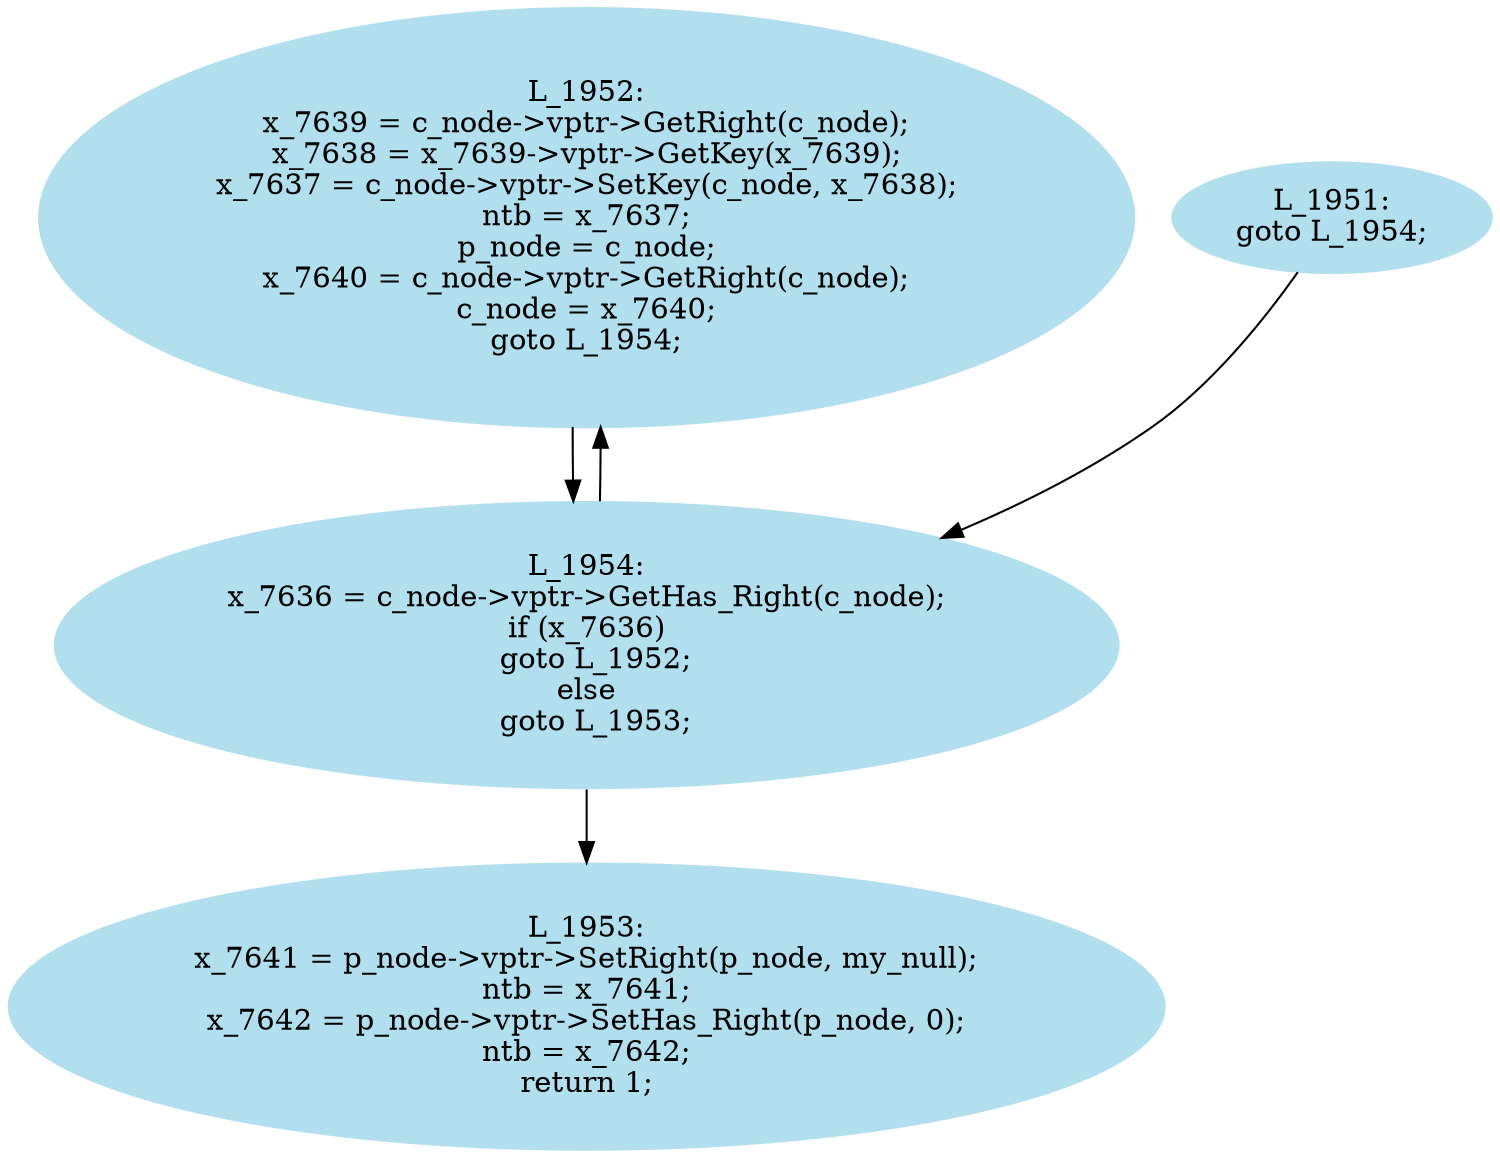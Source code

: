 digraph g{
	size = "10, 10";
	node [color=lightblue2, style=filled];
"L_1952:\nx_7639 = c_node->vptr->GetRight(c_node);
x_7638 = x_7639->vptr->GetKey(x_7639);
x_7637 = c_node->vptr->SetKey(c_node, x_7638);
ntb = x_7637;
p_node = c_node;
x_7640 = c_node->vptr->GetRight(c_node);
c_node = x_7640;
goto L_1954;"->"L_1954:\nx_7636 = c_node->vptr->GetHas_Right(c_node);
if (x_7636)
  goto L_1952;
else
  goto L_1953;";
"L_1954:\nx_7636 = c_node->vptr->GetHas_Right(c_node);
if (x_7636)
  goto L_1952;
else
  goto L_1953;"->"L_1953:\nx_7641 = p_node->vptr->SetRight(p_node, my_null);
ntb = x_7641;
x_7642 = p_node->vptr->SetHas_Right(p_node, 0);
ntb = x_7642;
return 1;";
"L_1954:\nx_7636 = c_node->vptr->GetHas_Right(c_node);
if (x_7636)
  goto L_1952;
else
  goto L_1953;"->"L_1952:\nx_7639 = c_node->vptr->GetRight(c_node);
x_7638 = x_7639->vptr->GetKey(x_7639);
x_7637 = c_node->vptr->SetKey(c_node, x_7638);
ntb = x_7637;
p_node = c_node;
x_7640 = c_node->vptr->GetRight(c_node);
c_node = x_7640;
goto L_1954;";
"L_1951:\ngoto L_1954;"->"L_1954:\nx_7636 = c_node->vptr->GetHas_Right(c_node);
if (x_7636)
  goto L_1952;
else
  goto L_1953;";
}
